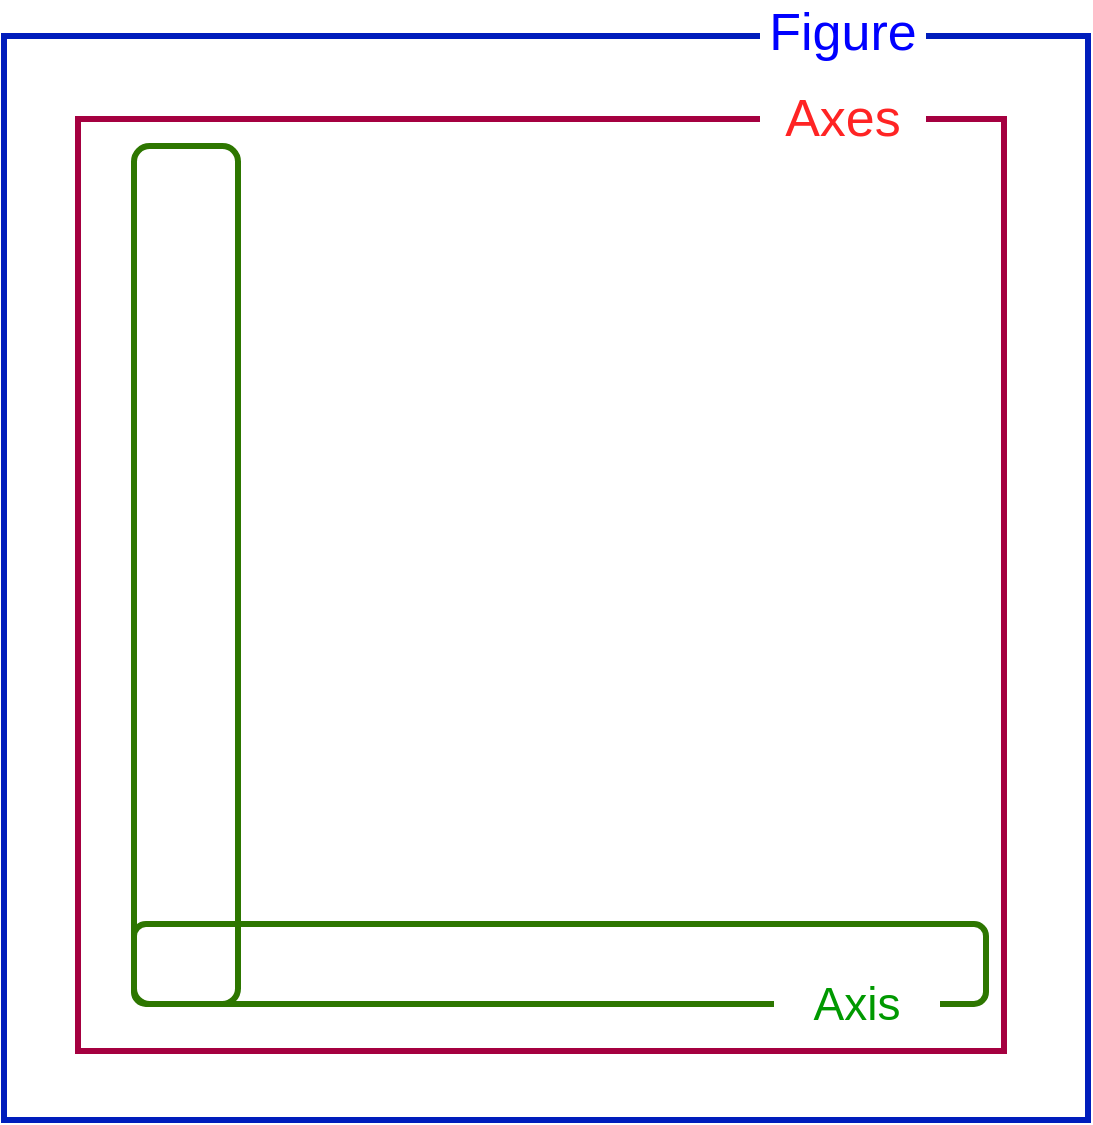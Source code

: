 <mxfile version="13.3.5"><diagram id="mck74Xs5F5-LGRMik7qs" name="Page-1"><mxGraphModel dx="1186" dy="773" grid="0" gridSize="10" guides="1" tooltips="1" connect="1" arrows="1" fold="1" page="1" pageScale="1" pageWidth="2000" pageHeight="1000" math="0" shadow="0"><root><mxCell id="0"/><mxCell id="1" parent="0"/><mxCell id="T11BYxaZ8mmIiEFUwVhD-4" value="" style="shape=image;verticalLabelPosition=bottom;labelBackgroundColor=#ffffff;verticalAlign=top;aspect=fixed;imageAspect=0;image=https://files.realpython.com/media/anatomy.7d033ebbfbc8.png;" vertex="1" parent="1"><mxGeometry x="389" y="132" width="500" height="500" as="geometry"/></mxCell><mxCell id="T11BYxaZ8mmIiEFUwVhD-5" value="" style="rounded=0;whiteSpace=wrap;html=1;strokeColor=#001DBC;fontColor=#ffffff;fillColor=none;strokeWidth=3;" vertex="1" parent="1"><mxGeometry x="359" y="121" width="542" height="542" as="geometry"/></mxCell><mxCell id="T11BYxaZ8mmIiEFUwVhD-6" value="" style="rounded=0;whiteSpace=wrap;html=1;strokeColor=#A50040;fontColor=#ffffff;strokeWidth=3;fillColor=none;" vertex="1" parent="1"><mxGeometry x="396" y="162.5" width="463" height="466" as="geometry"/></mxCell><mxCell id="T11BYxaZ8mmIiEFUwVhD-7" value="" style="rounded=1;whiteSpace=wrap;html=1;strokeWidth=3;strokeColor=#2D7600;fontColor=#ffffff;fillColor=none;" vertex="1" parent="1"><mxGeometry x="424" y="176" width="52" height="429" as="geometry"/></mxCell><mxCell id="T11BYxaZ8mmIiEFUwVhD-8" value="" style="rounded=1;whiteSpace=wrap;html=1;strokeWidth=3;strokeColor=#2D7600;fontColor=#ffffff;fillColor=none;" vertex="1" parent="1"><mxGeometry x="424" y="565" width="426" height="40" as="geometry"/></mxCell><mxCell id="T11BYxaZ8mmIiEFUwVhD-9" value="&lt;font style=&quot;font-size: 26px&quot; color=&quot;#0000FF&quot;&gt;Figure&lt;/font&gt;" style="text;html=1;strokeColor=none;align=center;verticalAlign=middle;whiteSpace=wrap;rounded=0;fillColor=#ffffff;" vertex="1" parent="1"><mxGeometry x="737" y="109" width="83" height="20" as="geometry"/></mxCell><mxCell id="T11BYxaZ8mmIiEFUwVhD-10" value="&lt;font style=&quot;font-size: 26px&quot; color=&quot;#FF2424&quot;&gt;Axes&lt;/font&gt;" style="text;html=1;strokeColor=none;align=center;verticalAlign=middle;whiteSpace=wrap;rounded=0;fillColor=#ffffff;" vertex="1" parent="1"><mxGeometry x="737" y="152" width="83" height="20" as="geometry"/></mxCell><mxCell id="T11BYxaZ8mmIiEFUwVhD-11" value="&lt;font style=&quot;font-size: 23px&quot; color=&quot;#009900&quot;&gt;Axis&lt;/font&gt;" style="text;html=1;strokeColor=none;align=center;verticalAlign=middle;whiteSpace=wrap;rounded=0;fillColor=#ffffff;" vertex="1" parent="1"><mxGeometry x="744" y="595" width="83" height="20" as="geometry"/></mxCell></root></mxGraphModel></diagram></mxfile>